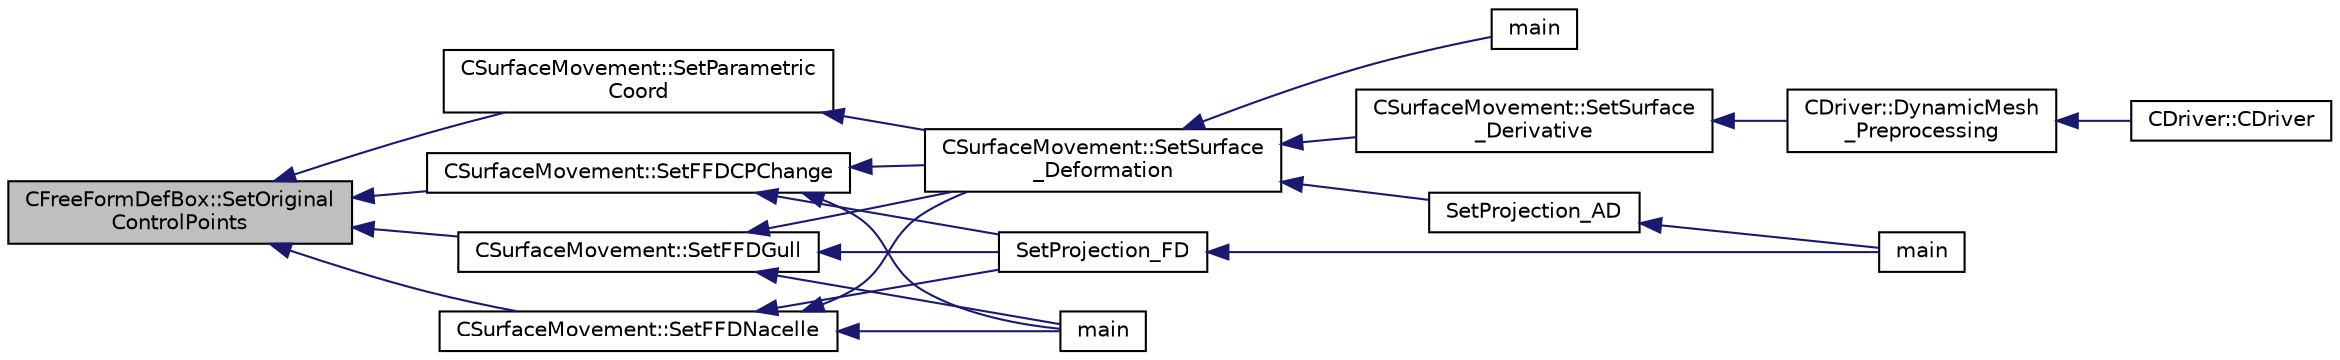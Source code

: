 digraph "CFreeFormDefBox::SetOriginalControlPoints"
{
  edge [fontname="Helvetica",fontsize="10",labelfontname="Helvetica",labelfontsize="10"];
  node [fontname="Helvetica",fontsize="10",shape=record];
  rankdir="LR";
  Node931 [label="CFreeFormDefBox::SetOriginal\lControlPoints",height=0.2,width=0.4,color="black", fillcolor="grey75", style="filled", fontcolor="black"];
  Node931 -> Node932 [dir="back",color="midnightblue",fontsize="10",style="solid",fontname="Helvetica"];
  Node932 [label="CSurfaceMovement::SetParametric\lCoord",height=0.2,width=0.4,color="black", fillcolor="white", style="filled",URL="$class_c_surface_movement.html#aba4574819df11175b382e0e765ec2f92",tooltip="Compute the parametric coordinates of a grid point using a point inversion strategy in the free form ..."];
  Node932 -> Node933 [dir="back",color="midnightblue",fontsize="10",style="solid",fontname="Helvetica"];
  Node933 [label="CSurfaceMovement::SetSurface\l_Deformation",height=0.2,width=0.4,color="black", fillcolor="white", style="filled",URL="$class_c_surface_movement.html#a23bec9fbe1bcd7f6117100de93381ac3",tooltip="Set the surface/boundary deformation. "];
  Node933 -> Node934 [dir="back",color="midnightblue",fontsize="10",style="solid",fontname="Helvetica"];
  Node934 [label="CSurfaceMovement::SetSurface\l_Derivative",height=0.2,width=0.4,color="black", fillcolor="white", style="filled",URL="$class_c_surface_movement.html#af6aac73d04565bf6e9b81305b66e97e7",tooltip="Set derivatives of the surface/boundary deformation. "];
  Node934 -> Node935 [dir="back",color="midnightblue",fontsize="10",style="solid",fontname="Helvetica"];
  Node935 [label="CDriver::DynamicMesh\l_Preprocessing",height=0.2,width=0.4,color="black", fillcolor="white", style="filled",URL="$class_c_driver.html#af585d91d9c08dbddcc2b3e67dd5f5af9",tooltip="GridMovement_Preprocessing. "];
  Node935 -> Node936 [dir="back",color="midnightblue",fontsize="10",style="solid",fontname="Helvetica"];
  Node936 [label="CDriver::CDriver",height=0.2,width=0.4,color="black", fillcolor="white", style="filled",URL="$class_c_driver.html#a3fca4a013a6efa9bbb38fe78a86b5f3d",tooltip="Constructor of the class. "];
  Node933 -> Node937 [dir="back",color="midnightblue",fontsize="10",style="solid",fontname="Helvetica"];
  Node937 [label="main",height=0.2,width=0.4,color="black", fillcolor="white", style="filled",URL="$_s_u2___d_e_f_8cpp.html#a0ddf1224851353fc92bfbff6f499fa97"];
  Node933 -> Node938 [dir="back",color="midnightblue",fontsize="10",style="solid",fontname="Helvetica"];
  Node938 [label="SetProjection_AD",height=0.2,width=0.4,color="black", fillcolor="white", style="filled",URL="$_s_u2___d_o_t_8cpp.html#a3fceed882e8eb3d6796c8e8396af7d87",tooltip="Projection of the surface sensitivity using algorithmic differentiation (AD). "];
  Node938 -> Node939 [dir="back",color="midnightblue",fontsize="10",style="solid",fontname="Helvetica"];
  Node939 [label="main",height=0.2,width=0.4,color="black", fillcolor="white", style="filled",URL="$_s_u2___d_o_t_8cpp.html#a0ddf1224851353fc92bfbff6f499fa97"];
  Node931 -> Node940 [dir="back",color="midnightblue",fontsize="10",style="solid",fontname="Helvetica"];
  Node940 [label="CSurfaceMovement::SetFFDCPChange",height=0.2,width=0.4,color="black", fillcolor="white", style="filled",URL="$class_c_surface_movement.html#a47b2f6a71549045c407701f41b7aeafa",tooltip="Set the deformation of the Free From box using the control point position. "];
  Node940 -> Node933 [dir="back",color="midnightblue",fontsize="10",style="solid",fontname="Helvetica"];
  Node940 -> Node941 [dir="back",color="midnightblue",fontsize="10",style="solid",fontname="Helvetica"];
  Node941 [label="SetProjection_FD",height=0.2,width=0.4,color="black", fillcolor="white", style="filled",URL="$_s_u2___d_o_t_8cpp.html#a5c5163a755085e03f1dfa23aeb7e21f2",tooltip="Projection of the surface sensitivity using finite differences (FD). "];
  Node941 -> Node939 [dir="back",color="midnightblue",fontsize="10",style="solid",fontname="Helvetica"];
  Node940 -> Node942 [dir="back",color="midnightblue",fontsize="10",style="solid",fontname="Helvetica"];
  Node942 [label="main",height=0.2,width=0.4,color="black", fillcolor="white", style="filled",URL="$_s_u2___g_e_o_8cpp.html#a0ddf1224851353fc92bfbff6f499fa97"];
  Node931 -> Node943 [dir="back",color="midnightblue",fontsize="10",style="solid",fontname="Helvetica"];
  Node943 [label="CSurfaceMovement::SetFFDGull",height=0.2,width=0.4,color="black", fillcolor="white", style="filled",URL="$class_c_surface_movement.html#ac4c7271d2bc3c69ef851b46d68c03aa0",tooltip="Set the deformation of the Free From box using the control point position. "];
  Node943 -> Node933 [dir="back",color="midnightblue",fontsize="10",style="solid",fontname="Helvetica"];
  Node943 -> Node941 [dir="back",color="midnightblue",fontsize="10",style="solid",fontname="Helvetica"];
  Node943 -> Node942 [dir="back",color="midnightblue",fontsize="10",style="solid",fontname="Helvetica"];
  Node931 -> Node944 [dir="back",color="midnightblue",fontsize="10",style="solid",fontname="Helvetica"];
  Node944 [label="CSurfaceMovement::SetFFDNacelle",height=0.2,width=0.4,color="black", fillcolor="white", style="filled",URL="$class_c_surface_movement.html#a49f61bf9b09c99f4ad40e9aef8317b2b",tooltip="Set the deformation of the Free From box using the control point position. "];
  Node944 -> Node933 [dir="back",color="midnightblue",fontsize="10",style="solid",fontname="Helvetica"];
  Node944 -> Node941 [dir="back",color="midnightblue",fontsize="10",style="solid",fontname="Helvetica"];
  Node944 -> Node942 [dir="back",color="midnightblue",fontsize="10",style="solid",fontname="Helvetica"];
}
